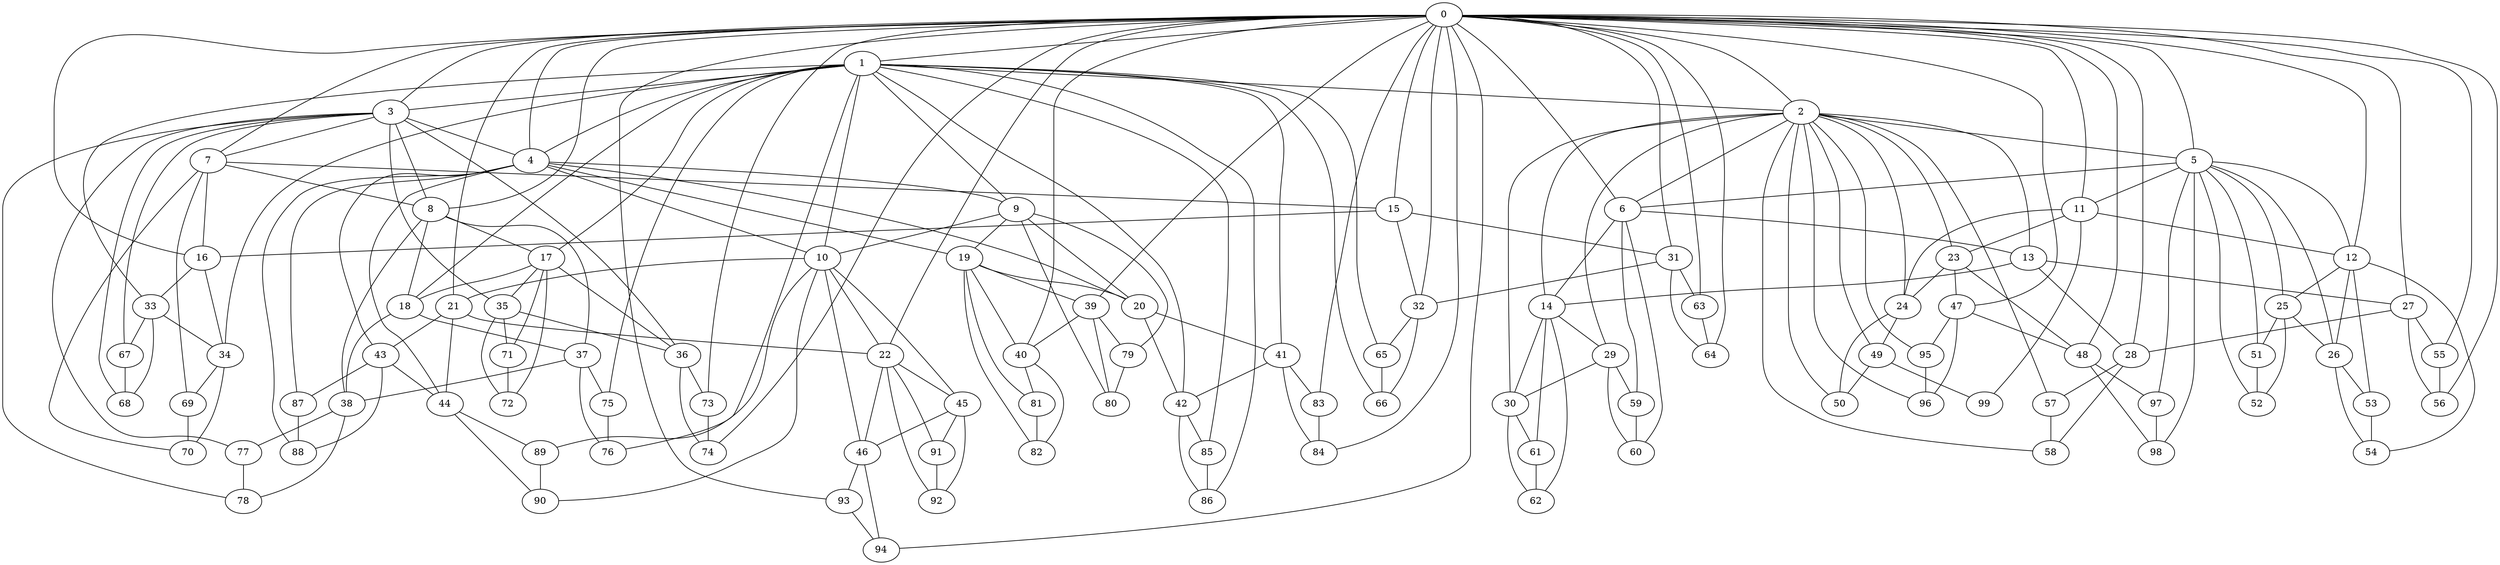 graph G {
   8 -- 17
   8 -- 18
   8 -- 37
   8 -- 38
   0 -- 1
   0 -- 2
   0 -- 11
   0 -- 3
   0 -- 4
   0 -- 5
   0 -- 6
   0 -- 7
   0 -- 8
   0 -- 12
   0 -- 15
   0 -- 16
   0 -- 21
   0 -- 22
   0 -- 27
   0 -- 28
   0 -- 31
   0 -- 32
   0 -- 39
   0 -- 40
   0 -- 47
   0 -- 48
   0 -- 55
   0 -- 56
   0 -- 63
   0 -- 64
   0 -- 73
   0 -- 74
   0 -- 83
   0 -- 84
   0 -- 93
   0 -- 94
   1 -- 18
   1 -- 10
   1 -- 66
   1 -- 2
   1 -- 3
   1 -- 4
   1 -- 33
   1 -- 17
   1 -- 9
   1 -- 34
   1 -- 41
   1 -- 42
   1 -- 65
   1 -- 75
   1 -- 76
   1 -- 85
   1 -- 86
   2 -- 24
   2 -- 29
   2 -- 13
   2 -- 5
   2 -- 14
   2 -- 6
   2 -- 23
   2 -- 30
   2 -- 49
   2 -- 50
   2 -- 57
   2 -- 58
   2 -- 95
   2 -- 96
   3 -- 8
   3 -- 4
   3 -- 68
   3 -- 36
   3 -- 7
   3 -- 67
   3 -- 35
   3 -- 77
   3 -- 78
   4 -- 9
   4 -- 43
   4 -- 19
   4 -- 10
   4 -- 44
   4 -- 20
   4 -- 87
   4 -- 88
   5 -- 26
   5 -- 6
   5 -- 51
   5 -- 11
   5 -- 52
   5 -- 12
   5 -- 25
   5 -- 97
   5 -- 98
   6 -- 13
   6 -- 14
   6 -- 59
   6 -- 60
   7 -- 16
   7 -- 8
   7 -- 15
   7 -- 69
   7 -- 70
   9 -- 20
   9 -- 10
   9 -- 19
   9 -- 79
   9 -- 80
   10 -- 89
   10 -- 45
   10 -- 21
   10 -- 46
   10 -- 22
   10 -- 90
   11 -- 24
   11 -- 12
   11 -- 23
   11 -- 99
   12 -- 53
   12 -- 25
   12 -- 26
   12 -- 54
   13 -- 14
   13 -- 27
   13 -- 28
   14 -- 62
   14 -- 30
   14 -- 61
   14 -- 29
   15 -- 31
   15 -- 32
   15 -- 16
   16 -- 33
   16 -- 34
   17 -- 72
   17 -- 18
   17 -- 35
   17 -- 36
   17 -- 71
   18 -- 37
   18 -- 38
   19 -- 81
   19 -- 20
   19 -- 39
   19 -- 40
   19 -- 82
   20 -- 41
   20 -- 42
   21 -- 22
   21 -- 43
   21 -- 44
   22 -- 45
   22 -- 46
   22 -- 91
   22 -- 92
   23 -- 48
   23 -- 24
   23 -- 47
   24 -- 50
   24 -- 49
   25 -- 52
   25 -- 26
   25 -- 51
   26 -- 53
   26 -- 54
   27 -- 56
   27 -- 28
   27 -- 55
   28 -- 57
   28 -- 58
   29 -- 30
   29 -- 59
   29 -- 60
   30 -- 62
   30 -- 61
   31 -- 63
   31 -- 64
   31 -- 32
   32 -- 65
   32 -- 66
   33 -- 34
   33 -- 67
   33 -- 68
   34 -- 69
   34 -- 70
   35 -- 36
   35 -- 71
   35 -- 72
   36 -- 73
   36 -- 74
   37 -- 38
   37 -- 75
   37 -- 76
   38 -- 77
   38 -- 78
   39 -- 80
   39 -- 40
   39 -- 79
   40 -- 81
   40 -- 82
   41 -- 84
   41 -- 42
   41 -- 83
   42 -- 85
   42 -- 86
   43 -- 44
   43 -- 87
   43 -- 88
   44 -- 89
   44 -- 90
   45 -- 46
   45 -- 91
   45 -- 92
   46 -- 94
   46 -- 93
   47 -- 95
   47 -- 96
   47 -- 48
   48 -- 97
   48 -- 98
   49 -- 50
   49 -- 99
   51 -- 52
   53 -- 54
   55 -- 56
   57 -- 58
   59 -- 60
   61 -- 62
   63 -- 64
   65 -- 66
   67 -- 68
   69 -- 70
   71 -- 72
   73 -- 74
   75 -- 76
   77 -- 78
   79 -- 80
   81 -- 82
   83 -- 84
   85 -- 86
   87 -- 88
   89 -- 90
   91 -- 92
   93 -- 94
   95 -- 96
   97 -- 98
}
